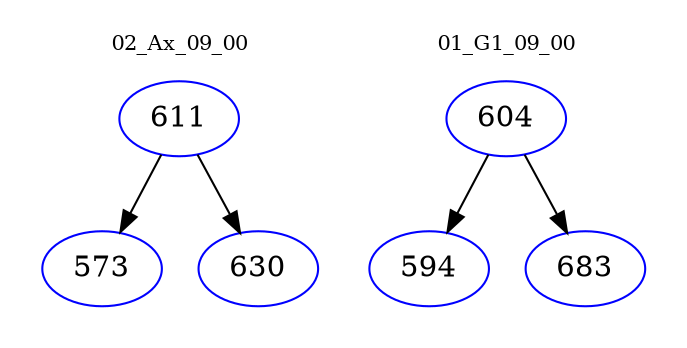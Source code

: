 digraph{
subgraph cluster_0 {
color = white
label = "02_Ax_09_00";
fontsize=10;
T0_611 [label="611", color="blue"]
T0_611 -> T0_573 [color="black"]
T0_573 [label="573", color="blue"]
T0_611 -> T0_630 [color="black"]
T0_630 [label="630", color="blue"]
}
subgraph cluster_1 {
color = white
label = "01_G1_09_00";
fontsize=10;
T1_604 [label="604", color="blue"]
T1_604 -> T1_594 [color="black"]
T1_594 [label="594", color="blue"]
T1_604 -> T1_683 [color="black"]
T1_683 [label="683", color="blue"]
}
}
